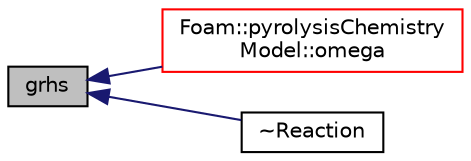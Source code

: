 digraph "grhs"
{
  bgcolor="transparent";
  edge [fontname="Helvetica",fontsize="10",labelfontname="Helvetica",labelfontsize="10"];
  node [fontname="Helvetica",fontsize="10",shape=record];
  rankdir="LR";
  Node1 [label="grhs",height=0.2,width=0.4,color="black", fillcolor="grey75", style="filled", fontcolor="black"];
  Node1 -> Node2 [dir="back",color="midnightblue",fontsize="10",style="solid",fontname="Helvetica"];
  Node2 [label="Foam::pyrolysisChemistry\lModel::omega",height=0.2,width=0.4,color="red",URL="$a02085.html#ab342f2a4a5a8de8eb561ae07ddbc180f",tooltip="dc/dt = omega, rate of change in concentration, for each species "];
  Node1 -> Node3 [dir="back",color="midnightblue",fontsize="10",style="solid",fontname="Helvetica"];
  Node3 [label="~Reaction",height=0.2,width=0.4,color="black",URL="$a02141.html#ac3b086991383b38bb29c0d07a837745a",tooltip="Destructor. "];
}
